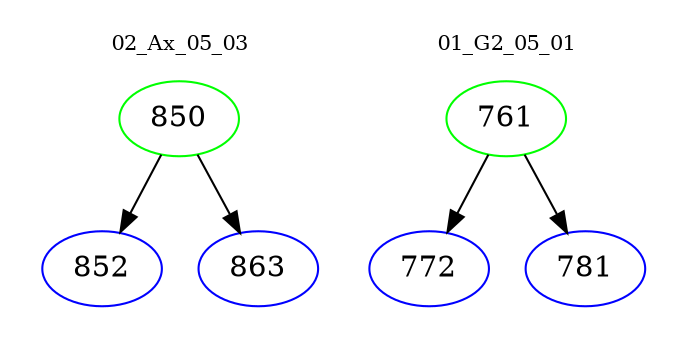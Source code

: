 digraph{
subgraph cluster_0 {
color = white
label = "02_Ax_05_03";
fontsize=10;
T0_850 [label="850", color="green"]
T0_850 -> T0_852 [color="black"]
T0_852 [label="852", color="blue"]
T0_850 -> T0_863 [color="black"]
T0_863 [label="863", color="blue"]
}
subgraph cluster_1 {
color = white
label = "01_G2_05_01";
fontsize=10;
T1_761 [label="761", color="green"]
T1_761 -> T1_772 [color="black"]
T1_772 [label="772", color="blue"]
T1_761 -> T1_781 [color="black"]
T1_781 [label="781", color="blue"]
}
}
